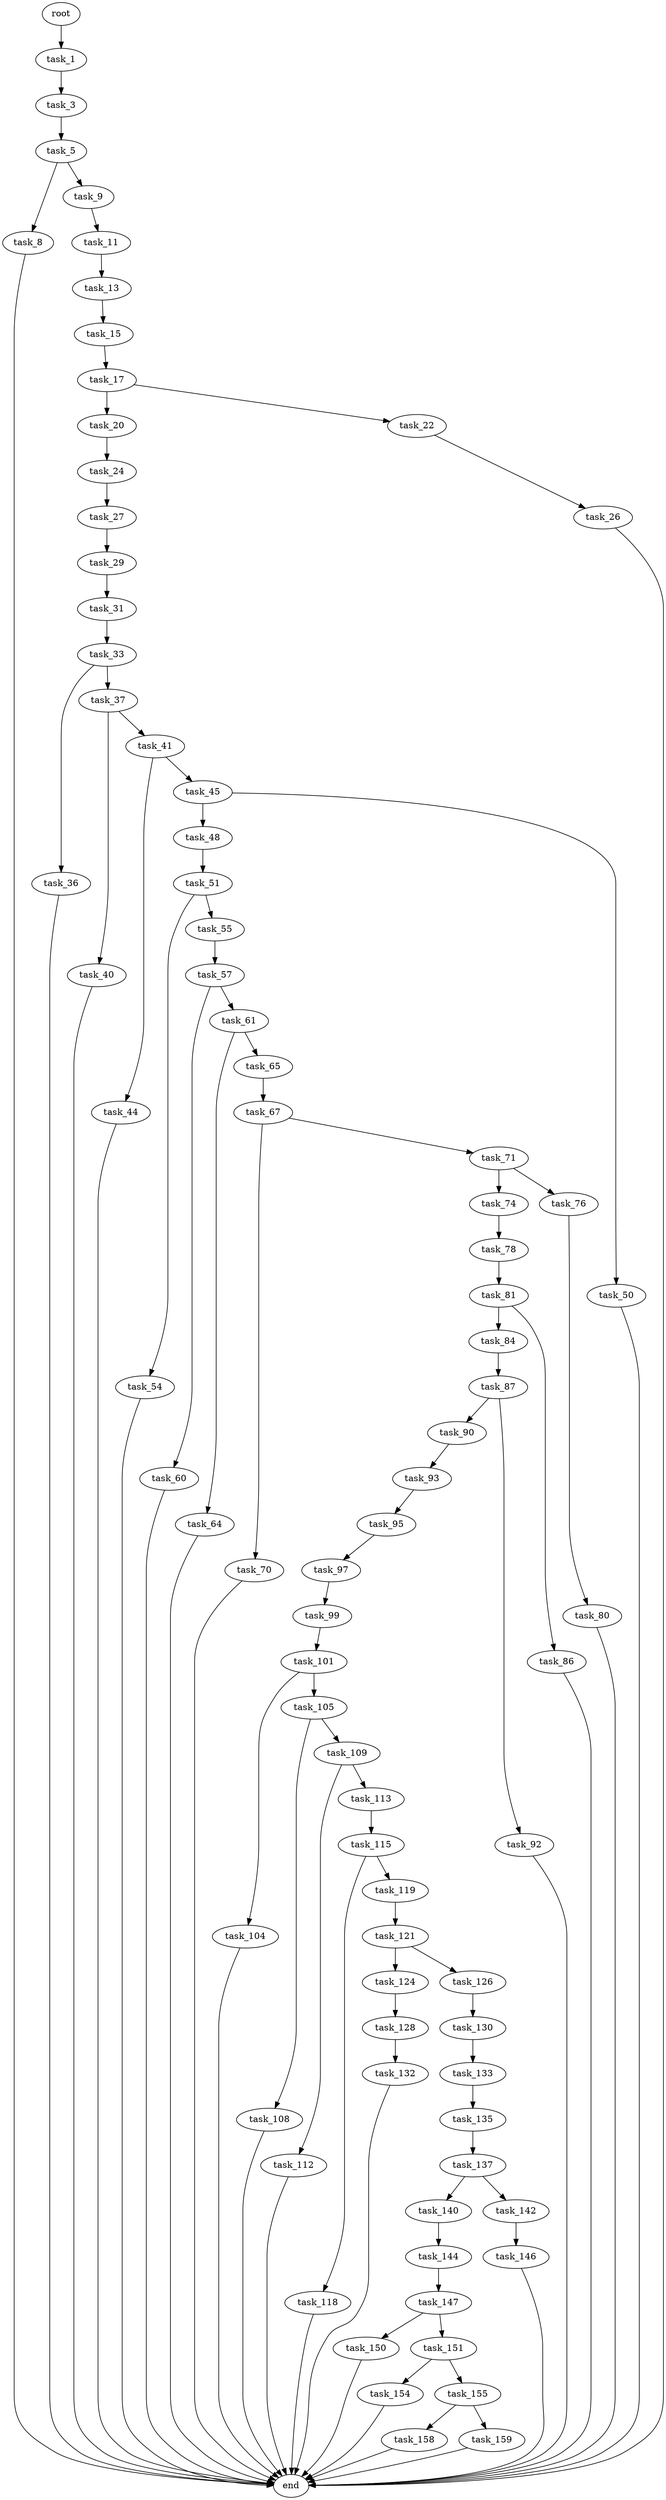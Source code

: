 digraph G {
  root [size="0.000000"];
  task_1 [size="13179218285.000000"];
  task_3 [size="134217728000.000000"];
  task_5 [size="8589934592.000000"];
  task_8 [size="50447139253.000000"];
  task_9 [size="8589934592.000000"];
  end [size="0.000000"];
  task_11 [size="368293445632.000000"];
  task_13 [size="231928233984.000000"];
  task_15 [size="11370658033.000000"];
  task_17 [size="134217728000.000000"];
  task_20 [size="3621208419.000000"];
  task_22 [size="8589934592.000000"];
  task_24 [size="8589934592.000000"];
  task_26 [size="28991029248.000000"];
  task_27 [size="338203583403.000000"];
  task_29 [size="28991029248.000000"];
  task_31 [size="1993801738.000000"];
  task_33 [size="1736406756.000000"];
  task_36 [size="549755813888.000000"];
  task_37 [size="667122558766.000000"];
  task_40 [size="196001631696.000000"];
  task_41 [size="4749331676.000000"];
  task_44 [size="15349924272.000000"];
  task_45 [size="71330465633.000000"];
  task_48 [size="368293445632.000000"];
  task_50 [size="582922199764.000000"];
  task_51 [size="1073741824000.000000"];
  task_54 [size="26219972616.000000"];
  task_55 [size="8589934592.000000"];
  task_57 [size="4837159012.000000"];
  task_60 [size="707562011743.000000"];
  task_61 [size="6642475598.000000"];
  task_64 [size="341024284.000000"];
  task_65 [size="549755813888.000000"];
  task_67 [size="305162217189.000000"];
  task_70 [size="782757789696.000000"];
  task_71 [size="538538231845.000000"];
  task_74 [size="31269285169.000000"];
  task_76 [size="368293445632.000000"];
  task_78 [size="2780576287.000000"];
  task_80 [size="3940315211.000000"];
  task_81 [size="441399547548.000000"];
  task_84 [size="458765185393.000000"];
  task_86 [size="28991029248.000000"];
  task_87 [size="15332366568.000000"];
  task_90 [size="134217728000.000000"];
  task_92 [size="12342070498.000000"];
  task_93 [size="549755813888.000000"];
  task_95 [size="35540304347.000000"];
  task_97 [size="764449591519.000000"];
  task_99 [size="28991029248.000000"];
  task_101 [size="377919332745.000000"];
  task_104 [size="17549153593.000000"];
  task_105 [size="68719476736.000000"];
  task_108 [size="9736143512.000000"];
  task_109 [size="782757789696.000000"];
  task_112 [size="4511839308.000000"];
  task_113 [size="1785856294.000000"];
  task_115 [size="20450676642.000000"];
  task_118 [size="271345012224.000000"];
  task_119 [size="5854530595.000000"];
  task_121 [size="385637396190.000000"];
  task_124 [size="182638589583.000000"];
  task_126 [size="782757789696.000000"];
  task_128 [size="28991029248.000000"];
  task_130 [size="368009315472.000000"];
  task_132 [size="4001184104.000000"];
  task_133 [size="8589934592.000000"];
  task_135 [size="455701087146.000000"];
  task_137 [size="85034520644.000000"];
  task_140 [size="8374342904.000000"];
  task_142 [size="231928233984.000000"];
  task_144 [size="6651078680.000000"];
  task_146 [size="68719476736.000000"];
  task_147 [size="144504005880.000000"];
  task_150 [size="53030033838.000000"];
  task_151 [size="28991029248.000000"];
  task_154 [size="140108227668.000000"];
  task_155 [size="26480286522.000000"];
  task_158 [size="26550534945.000000"];
  task_159 [size="549755813888.000000"];

  root -> task_1 [size="1.000000"];
  task_1 -> task_3 [size="301989888.000000"];
  task_3 -> task_5 [size="209715200.000000"];
  task_5 -> task_8 [size="33554432.000000"];
  task_5 -> task_9 [size="33554432.000000"];
  task_8 -> end [size="1.000000"];
  task_9 -> task_11 [size="33554432.000000"];
  task_11 -> task_13 [size="411041792.000000"];
  task_13 -> task_15 [size="301989888.000000"];
  task_15 -> task_17 [size="411041792.000000"];
  task_17 -> task_20 [size="209715200.000000"];
  task_17 -> task_22 [size="209715200.000000"];
  task_20 -> task_24 [size="411041792.000000"];
  task_22 -> task_26 [size="33554432.000000"];
  task_24 -> task_27 [size="33554432.000000"];
  task_26 -> end [size="1.000000"];
  task_27 -> task_29 [size="301989888.000000"];
  task_29 -> task_31 [size="75497472.000000"];
  task_31 -> task_33 [size="33554432.000000"];
  task_33 -> task_36 [size="33554432.000000"];
  task_33 -> task_37 [size="33554432.000000"];
  task_36 -> end [size="1.000000"];
  task_37 -> task_40 [size="411041792.000000"];
  task_37 -> task_41 [size="411041792.000000"];
  task_40 -> end [size="1.000000"];
  task_41 -> task_44 [size="134217728.000000"];
  task_41 -> task_45 [size="134217728.000000"];
  task_44 -> end [size="1.000000"];
  task_45 -> task_48 [size="209715200.000000"];
  task_45 -> task_50 [size="209715200.000000"];
  task_48 -> task_51 [size="411041792.000000"];
  task_50 -> end [size="1.000000"];
  task_51 -> task_54 [size="838860800.000000"];
  task_51 -> task_55 [size="838860800.000000"];
  task_54 -> end [size="1.000000"];
  task_55 -> task_57 [size="33554432.000000"];
  task_57 -> task_60 [size="301989888.000000"];
  task_57 -> task_61 [size="301989888.000000"];
  task_60 -> end [size="1.000000"];
  task_61 -> task_64 [size="209715200.000000"];
  task_61 -> task_65 [size="209715200.000000"];
  task_64 -> end [size="1.000000"];
  task_65 -> task_67 [size="536870912.000000"];
  task_67 -> task_70 [size="209715200.000000"];
  task_67 -> task_71 [size="209715200.000000"];
  task_70 -> end [size="1.000000"];
  task_71 -> task_74 [size="411041792.000000"];
  task_71 -> task_76 [size="411041792.000000"];
  task_74 -> task_78 [size="838860800.000000"];
  task_76 -> task_80 [size="411041792.000000"];
  task_78 -> task_81 [size="75497472.000000"];
  task_80 -> end [size="1.000000"];
  task_81 -> task_84 [size="301989888.000000"];
  task_81 -> task_86 [size="301989888.000000"];
  task_84 -> task_87 [size="301989888.000000"];
  task_86 -> end [size="1.000000"];
  task_87 -> task_90 [size="301989888.000000"];
  task_87 -> task_92 [size="301989888.000000"];
  task_90 -> task_93 [size="209715200.000000"];
  task_92 -> end [size="1.000000"];
  task_93 -> task_95 [size="536870912.000000"];
  task_95 -> task_97 [size="838860800.000000"];
  task_97 -> task_99 [size="838860800.000000"];
  task_99 -> task_101 [size="75497472.000000"];
  task_101 -> task_104 [size="301989888.000000"];
  task_101 -> task_105 [size="301989888.000000"];
  task_104 -> end [size="1.000000"];
  task_105 -> task_108 [size="134217728.000000"];
  task_105 -> task_109 [size="134217728.000000"];
  task_108 -> end [size="1.000000"];
  task_109 -> task_112 [size="679477248.000000"];
  task_109 -> task_113 [size="679477248.000000"];
  task_112 -> end [size="1.000000"];
  task_113 -> task_115 [size="134217728.000000"];
  task_115 -> task_118 [size="536870912.000000"];
  task_115 -> task_119 [size="536870912.000000"];
  task_118 -> end [size="1.000000"];
  task_119 -> task_121 [size="209715200.000000"];
  task_121 -> task_124 [size="301989888.000000"];
  task_121 -> task_126 [size="301989888.000000"];
  task_124 -> task_128 [size="838860800.000000"];
  task_126 -> task_130 [size="679477248.000000"];
  task_128 -> task_132 [size="75497472.000000"];
  task_130 -> task_133 [size="411041792.000000"];
  task_132 -> end [size="1.000000"];
  task_133 -> task_135 [size="33554432.000000"];
  task_135 -> task_137 [size="838860800.000000"];
  task_137 -> task_140 [size="209715200.000000"];
  task_137 -> task_142 [size="209715200.000000"];
  task_140 -> task_144 [size="134217728.000000"];
  task_142 -> task_146 [size="301989888.000000"];
  task_144 -> task_147 [size="209715200.000000"];
  task_146 -> end [size="1.000000"];
  task_147 -> task_150 [size="134217728.000000"];
  task_147 -> task_151 [size="134217728.000000"];
  task_150 -> end [size="1.000000"];
  task_151 -> task_154 [size="75497472.000000"];
  task_151 -> task_155 [size="75497472.000000"];
  task_154 -> end [size="1.000000"];
  task_155 -> task_158 [size="536870912.000000"];
  task_155 -> task_159 [size="536870912.000000"];
  task_158 -> end [size="1.000000"];
  task_159 -> end [size="1.000000"];
}
